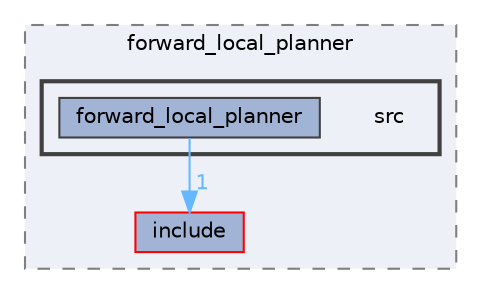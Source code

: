digraph "smacc2_client_library/nav2z_client/custom_planners/forward_local_planner/src"
{
 // LATEX_PDF_SIZE
  bgcolor="transparent";
  edge [fontname=Helvetica,fontsize=10,labelfontname=Helvetica,labelfontsize=10];
  node [fontname=Helvetica,fontsize=10,shape=box,height=0.2,width=0.4];
  compound=true
  subgraph clusterdir_a8d6ac7be810f14803992a9e918560bc {
    graph [ bgcolor="#edf0f7", pencolor="grey50", label="forward_local_planner", fontname=Helvetica,fontsize=10 style="filled,dashed", URL="dir_a8d6ac7be810f14803992a9e918560bc.html",tooltip=""]
  dir_9bbed315310f6daded59e05361aed1e8 [label="include", fillcolor="#a2b4d6", color="red", style="filled", URL="dir_9bbed315310f6daded59e05361aed1e8.html",tooltip=""];
  subgraph clusterdir_cede23a3c1dfe62c5fdaa39a8cf8c463 {
    graph [ bgcolor="#edf0f7", pencolor="grey25", label="", fontname=Helvetica,fontsize=10 style="filled,bold", URL="dir_cede23a3c1dfe62c5fdaa39a8cf8c463.html",tooltip=""]
    dir_cede23a3c1dfe62c5fdaa39a8cf8c463 [shape=plaintext, label="src"];
  dir_25f7be36c6282b4b0400269f472e3269 [label="forward_local_planner", fillcolor="#a2b4d6", color="grey25", style="filled", URL="dir_25f7be36c6282b4b0400269f472e3269.html",tooltip=""];
  }
  }
  dir_25f7be36c6282b4b0400269f472e3269->dir_9bbed315310f6daded59e05361aed1e8 [headlabel="1", labeldistance=1.5 headhref="dir_000041_000052.html" color="steelblue1" fontcolor="steelblue1"];
}
